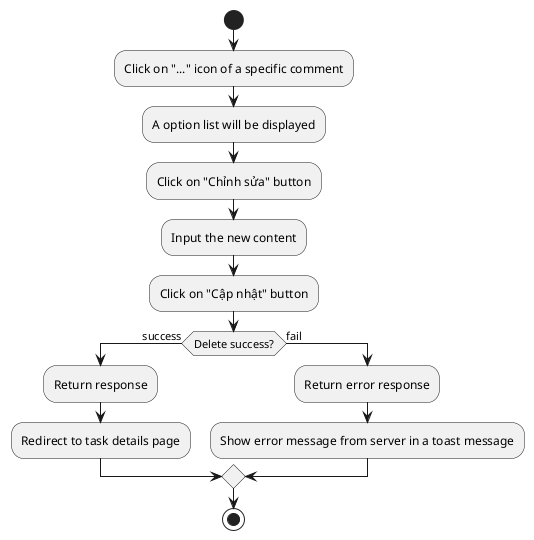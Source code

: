 @startuml
start
:Click on "..." icon of a specific comment;
:A option list will be displayed;
:Click on "Chỉnh sửa" button;
:Input the new content;
:Click on "Cập nhật" button;
if (Delete success?) then (success)
    :Return response;
    :Redirect to task details page;
else (fail)
    :Return error response;
    :Show error message from server in a toast message;
endif
stop
@enduml